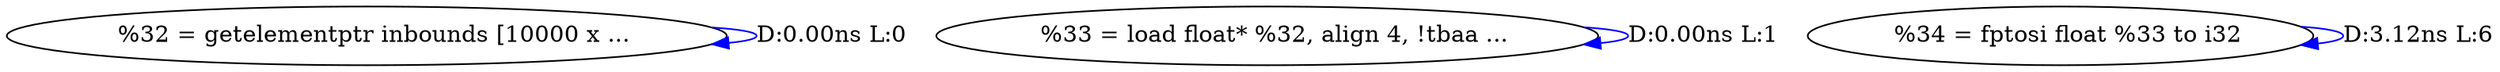 digraph {
Node0x335f8d0[label="  %32 = getelementptr inbounds [10000 x ..."];
Node0x335f8d0 -> Node0x335f8d0[label="D:0.00ns L:0",color=blue];
Node0x335fa30[label="  %33 = load float* %32, align 4, !tbaa ..."];
Node0x335fa30 -> Node0x335fa30[label="D:0.00ns L:1",color=blue];
Node0x335fb10[label="  %34 = fptosi float %33 to i32"];
Node0x335fb10 -> Node0x335fb10[label="D:3.12ns L:6",color=blue];
}
